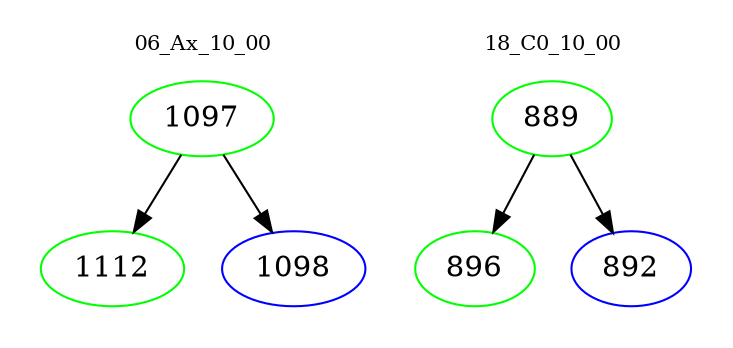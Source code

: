 digraph{
subgraph cluster_0 {
color = white
label = "06_Ax_10_00";
fontsize=10;
T0_1097 [label="1097", color="green"]
T0_1097 -> T0_1112 [color="black"]
T0_1112 [label="1112", color="green"]
T0_1097 -> T0_1098 [color="black"]
T0_1098 [label="1098", color="blue"]
}
subgraph cluster_1 {
color = white
label = "18_C0_10_00";
fontsize=10;
T1_889 [label="889", color="green"]
T1_889 -> T1_896 [color="black"]
T1_896 [label="896", color="green"]
T1_889 -> T1_892 [color="black"]
T1_892 [label="892", color="blue"]
}
}
